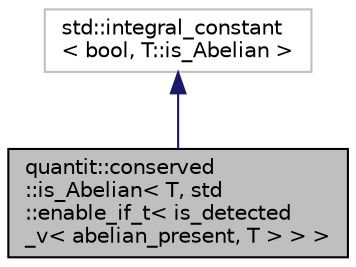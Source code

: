 digraph "quantit::conserved::is_Abelian&lt; T, std::enable_if_t&lt; is_detected_v&lt; abelian_present, T &gt; &gt; &gt;"
{
 // LATEX_PDF_SIZE
  edge [fontname="Helvetica",fontsize="10",labelfontname="Helvetica",labelfontsize="10"];
  node [fontname="Helvetica",fontsize="10",shape=record];
  Node1 [label="quantit::conserved\l::is_Abelian\< T, std\l::enable_if_t\< is_detected\l_v\< abelian_present, T \> \> \>",height=0.2,width=0.4,color="black", fillcolor="grey75", style="filled", fontcolor="black",tooltip=" "];
  Node2 -> Node1 [dir="back",color="midnightblue",fontsize="10",style="solid",fontname="Helvetica"];
  Node2 [label="std::integral_constant\l\< bool, T::is_Abelian \>",height=0.2,width=0.4,color="grey75", fillcolor="white", style="filled",tooltip=" "];
}
